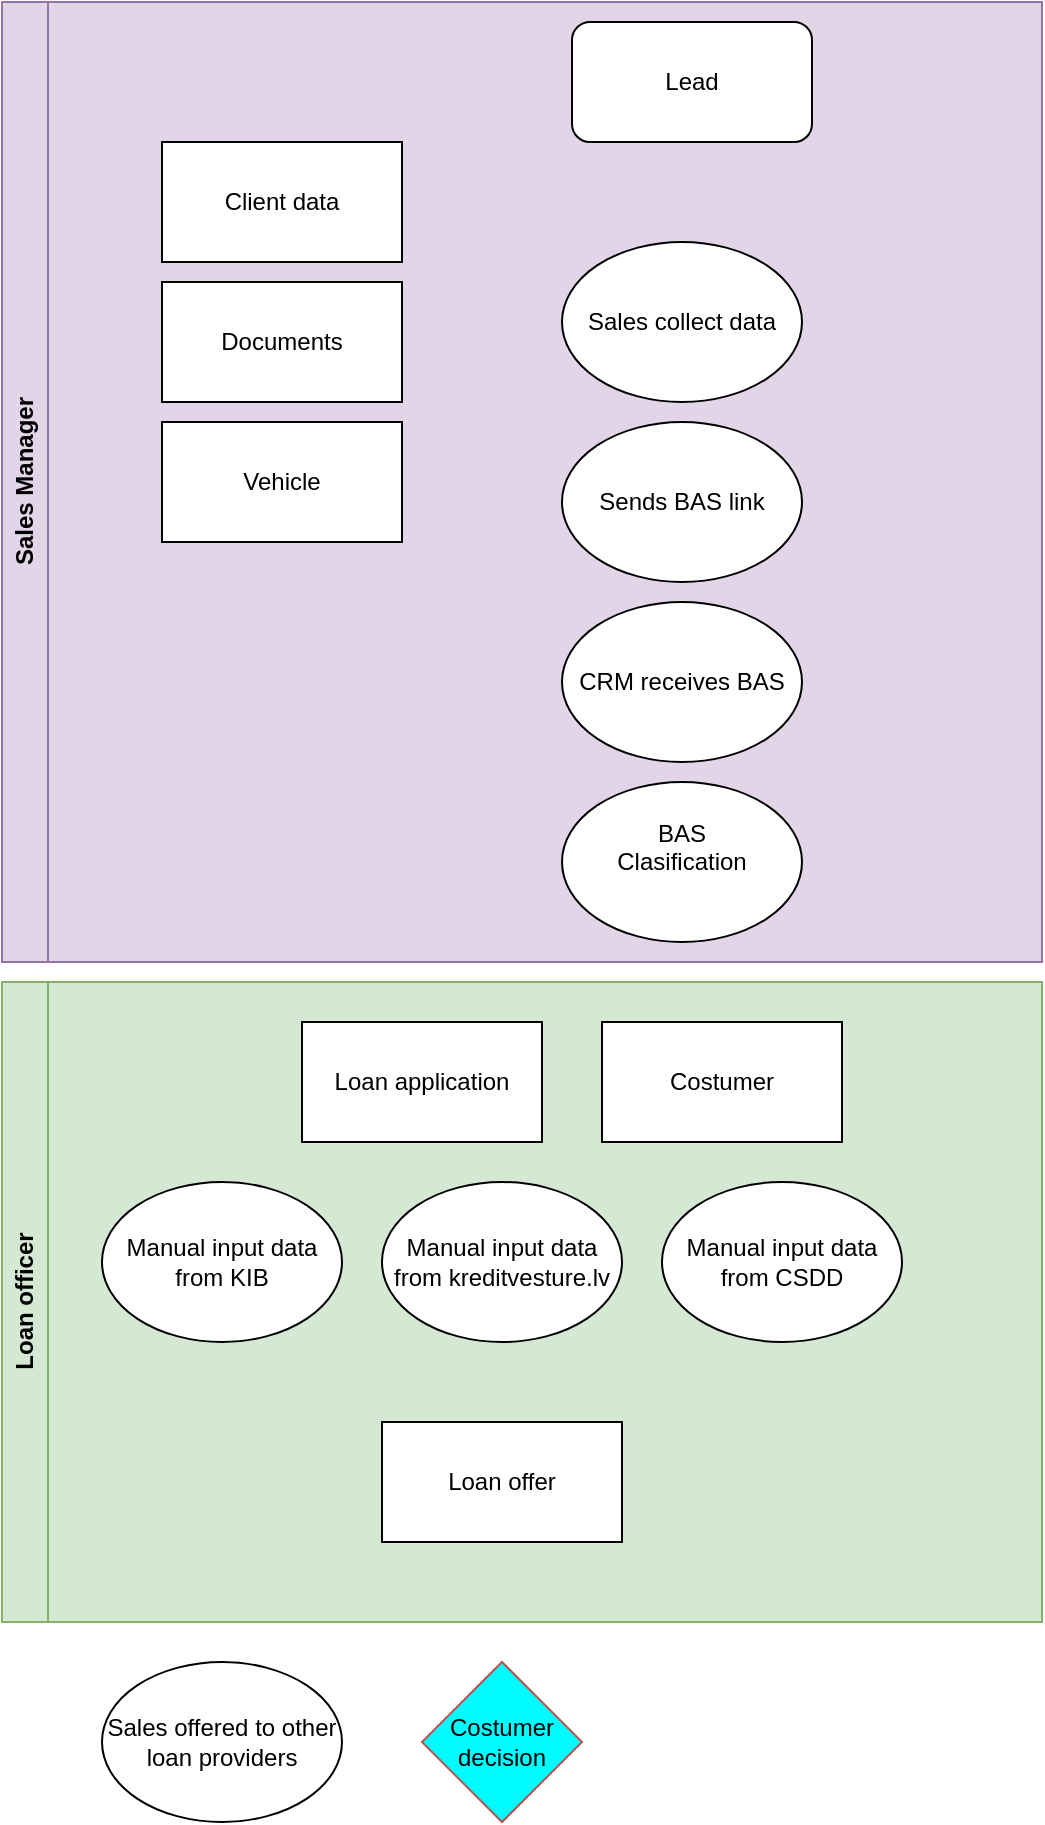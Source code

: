 <mxfile version="22.0.8" type="github">
  <diagram name="Page-1" id="oQpWDL1UtePwFkvfLQF3">
    <mxGraphModel dx="1434" dy="889" grid="1" gridSize="10" guides="1" tooltips="1" connect="1" arrows="1" fold="1" page="1" pageScale="1" pageWidth="1169" pageHeight="827" math="0" shadow="0">
      <root>
        <mxCell id="0" />
        <mxCell id="1" parent="0" />
        <mxCell id="t6QeAqtLJEUGQqe1AaOD-18" value="&lt;div&gt;Loan officer&lt;/div&gt;" style="swimlane;horizontal=0;whiteSpace=wrap;html=1;fillColor=#D5E8D4;strokeColor=#82b366;swimlaneFillColor=#D5E8D4;" vertex="1" parent="1">
          <mxGeometry x="180" y="500" width="520" height="320" as="geometry" />
        </mxCell>
        <mxCell id="t6QeAqtLJEUGQqe1AaOD-16" value="&lt;div&gt;Loan application&lt;/div&gt;" style="rounded=0;whiteSpace=wrap;html=1;" vertex="1" parent="t6QeAqtLJEUGQqe1AaOD-18">
          <mxGeometry x="150" y="20" width="120" height="60" as="geometry" />
        </mxCell>
        <mxCell id="t6QeAqtLJEUGQqe1AaOD-15" value="&lt;div&gt;Costumer&lt;/div&gt;" style="rounded=0;whiteSpace=wrap;html=1;" vertex="1" parent="t6QeAqtLJEUGQqe1AaOD-18">
          <mxGeometry x="300" y="20" width="120" height="60" as="geometry" />
        </mxCell>
        <mxCell id="t6QeAqtLJEUGQqe1AaOD-19" value="Manual input data from KIB" style="ellipse;whiteSpace=wrap;html=1;" vertex="1" parent="t6QeAqtLJEUGQqe1AaOD-18">
          <mxGeometry x="50" y="100" width="120" height="80" as="geometry" />
        </mxCell>
        <mxCell id="t6QeAqtLJEUGQqe1AaOD-20" value="Manual input data from kreditvesture.lv" style="ellipse;whiteSpace=wrap;html=1;" vertex="1" parent="t6QeAqtLJEUGQqe1AaOD-18">
          <mxGeometry x="190" y="100" width="120" height="80" as="geometry" />
        </mxCell>
        <mxCell id="t6QeAqtLJEUGQqe1AaOD-21" value="Manual input data from CSDD" style="ellipse;whiteSpace=wrap;html=1;" vertex="1" parent="t6QeAqtLJEUGQqe1AaOD-18">
          <mxGeometry x="330" y="100" width="120" height="80" as="geometry" />
        </mxCell>
        <mxCell id="t6QeAqtLJEUGQqe1AaOD-22" value="&lt;div&gt;Loan offer&lt;/div&gt;" style="rounded=0;whiteSpace=wrap;html=1;" vertex="1" parent="t6QeAqtLJEUGQqe1AaOD-18">
          <mxGeometry x="190" y="220" width="120" height="60" as="geometry" />
        </mxCell>
        <mxCell id="t6QeAqtLJEUGQqe1AaOD-17" value="&lt;div&gt;Sales Manager&lt;/div&gt;" style="swimlane;horizontal=0;whiteSpace=wrap;html=1;fillColor=#E1D5E7;strokeColor=#9673a6;swimlaneFillColor=#E1D5E7;" vertex="1" parent="1">
          <mxGeometry x="180" y="10" width="520" height="480" as="geometry" />
        </mxCell>
        <mxCell id="t6QeAqtLJEUGQqe1AaOD-3" value="Vehicle" style="rounded=0;whiteSpace=wrap;html=1;" vertex="1" parent="t6QeAqtLJEUGQqe1AaOD-17">
          <mxGeometry x="80" y="210" width="120" height="60" as="geometry" />
        </mxCell>
        <mxCell id="t6QeAqtLJEUGQqe1AaOD-4" value="&lt;div&gt;Client data&lt;/div&gt;" style="rounded=0;whiteSpace=wrap;html=1;" vertex="1" parent="t6QeAqtLJEUGQqe1AaOD-17">
          <mxGeometry x="80" y="70" width="120" height="60" as="geometry" />
        </mxCell>
        <mxCell id="t6QeAqtLJEUGQqe1AaOD-8" value="&lt;div&gt;Documents&lt;/div&gt;" style="rounded=0;whiteSpace=wrap;html=1;" vertex="1" parent="t6QeAqtLJEUGQqe1AaOD-17">
          <mxGeometry x="80" y="140" width="120" height="60" as="geometry" />
        </mxCell>
        <mxCell id="t6QeAqtLJEUGQqe1AaOD-1" value="&lt;div&gt;Lead&lt;/div&gt;" style="rounded=1;whiteSpace=wrap;html=1;" vertex="1" parent="1">
          <mxGeometry x="465" y="20" width="120" height="60" as="geometry" />
        </mxCell>
        <mxCell id="t6QeAqtLJEUGQqe1AaOD-2" value="&lt;div&gt;Sales collect data&lt;/div&gt;" style="ellipse;whiteSpace=wrap;html=1;" vertex="1" parent="1">
          <mxGeometry x="460" y="130" width="120" height="80" as="geometry" />
        </mxCell>
        <mxCell id="t6QeAqtLJEUGQqe1AaOD-5" value="&lt;div&gt;Sends BAS link&lt;/div&gt;" style="ellipse;whiteSpace=wrap;html=1;" vertex="1" parent="1">
          <mxGeometry x="460" y="220" width="120" height="80" as="geometry" />
        </mxCell>
        <mxCell id="t6QeAqtLJEUGQqe1AaOD-6" value="&lt;div&gt;CRM receives BAS&lt;/div&gt;" style="ellipse;whiteSpace=wrap;html=1;" vertex="1" parent="1">
          <mxGeometry x="460" y="310" width="120" height="80" as="geometry" />
        </mxCell>
        <mxCell id="t6QeAqtLJEUGQqe1AaOD-7" value="BAS&lt;div&gt;Clasification&lt;/div&gt;&lt;div&gt;&lt;br&gt;&lt;/div&gt;" style="ellipse;whiteSpace=wrap;html=1;" vertex="1" parent="1">
          <mxGeometry x="460" y="400" width="120" height="80" as="geometry" />
        </mxCell>
        <mxCell id="t6QeAqtLJEUGQqe1AaOD-23" value="Costumer decision" style="rhombus;whiteSpace=wrap;html=1;strokeColor=#b85450;align=center;verticalAlign=middle;fontFamily=Helvetica;fontSize=12;fontColor=default;startSize=23;fillColor=#00fcff;" vertex="1" parent="1">
          <mxGeometry x="390" y="840" width="80" height="80" as="geometry" />
        </mxCell>
        <mxCell id="t6QeAqtLJEUGQqe1AaOD-24" value="Sales offered to other loan providers" style="ellipse;whiteSpace=wrap;html=1;" vertex="1" parent="1">
          <mxGeometry x="230" y="840" width="120" height="80" as="geometry" />
        </mxCell>
      </root>
    </mxGraphModel>
  </diagram>
</mxfile>
